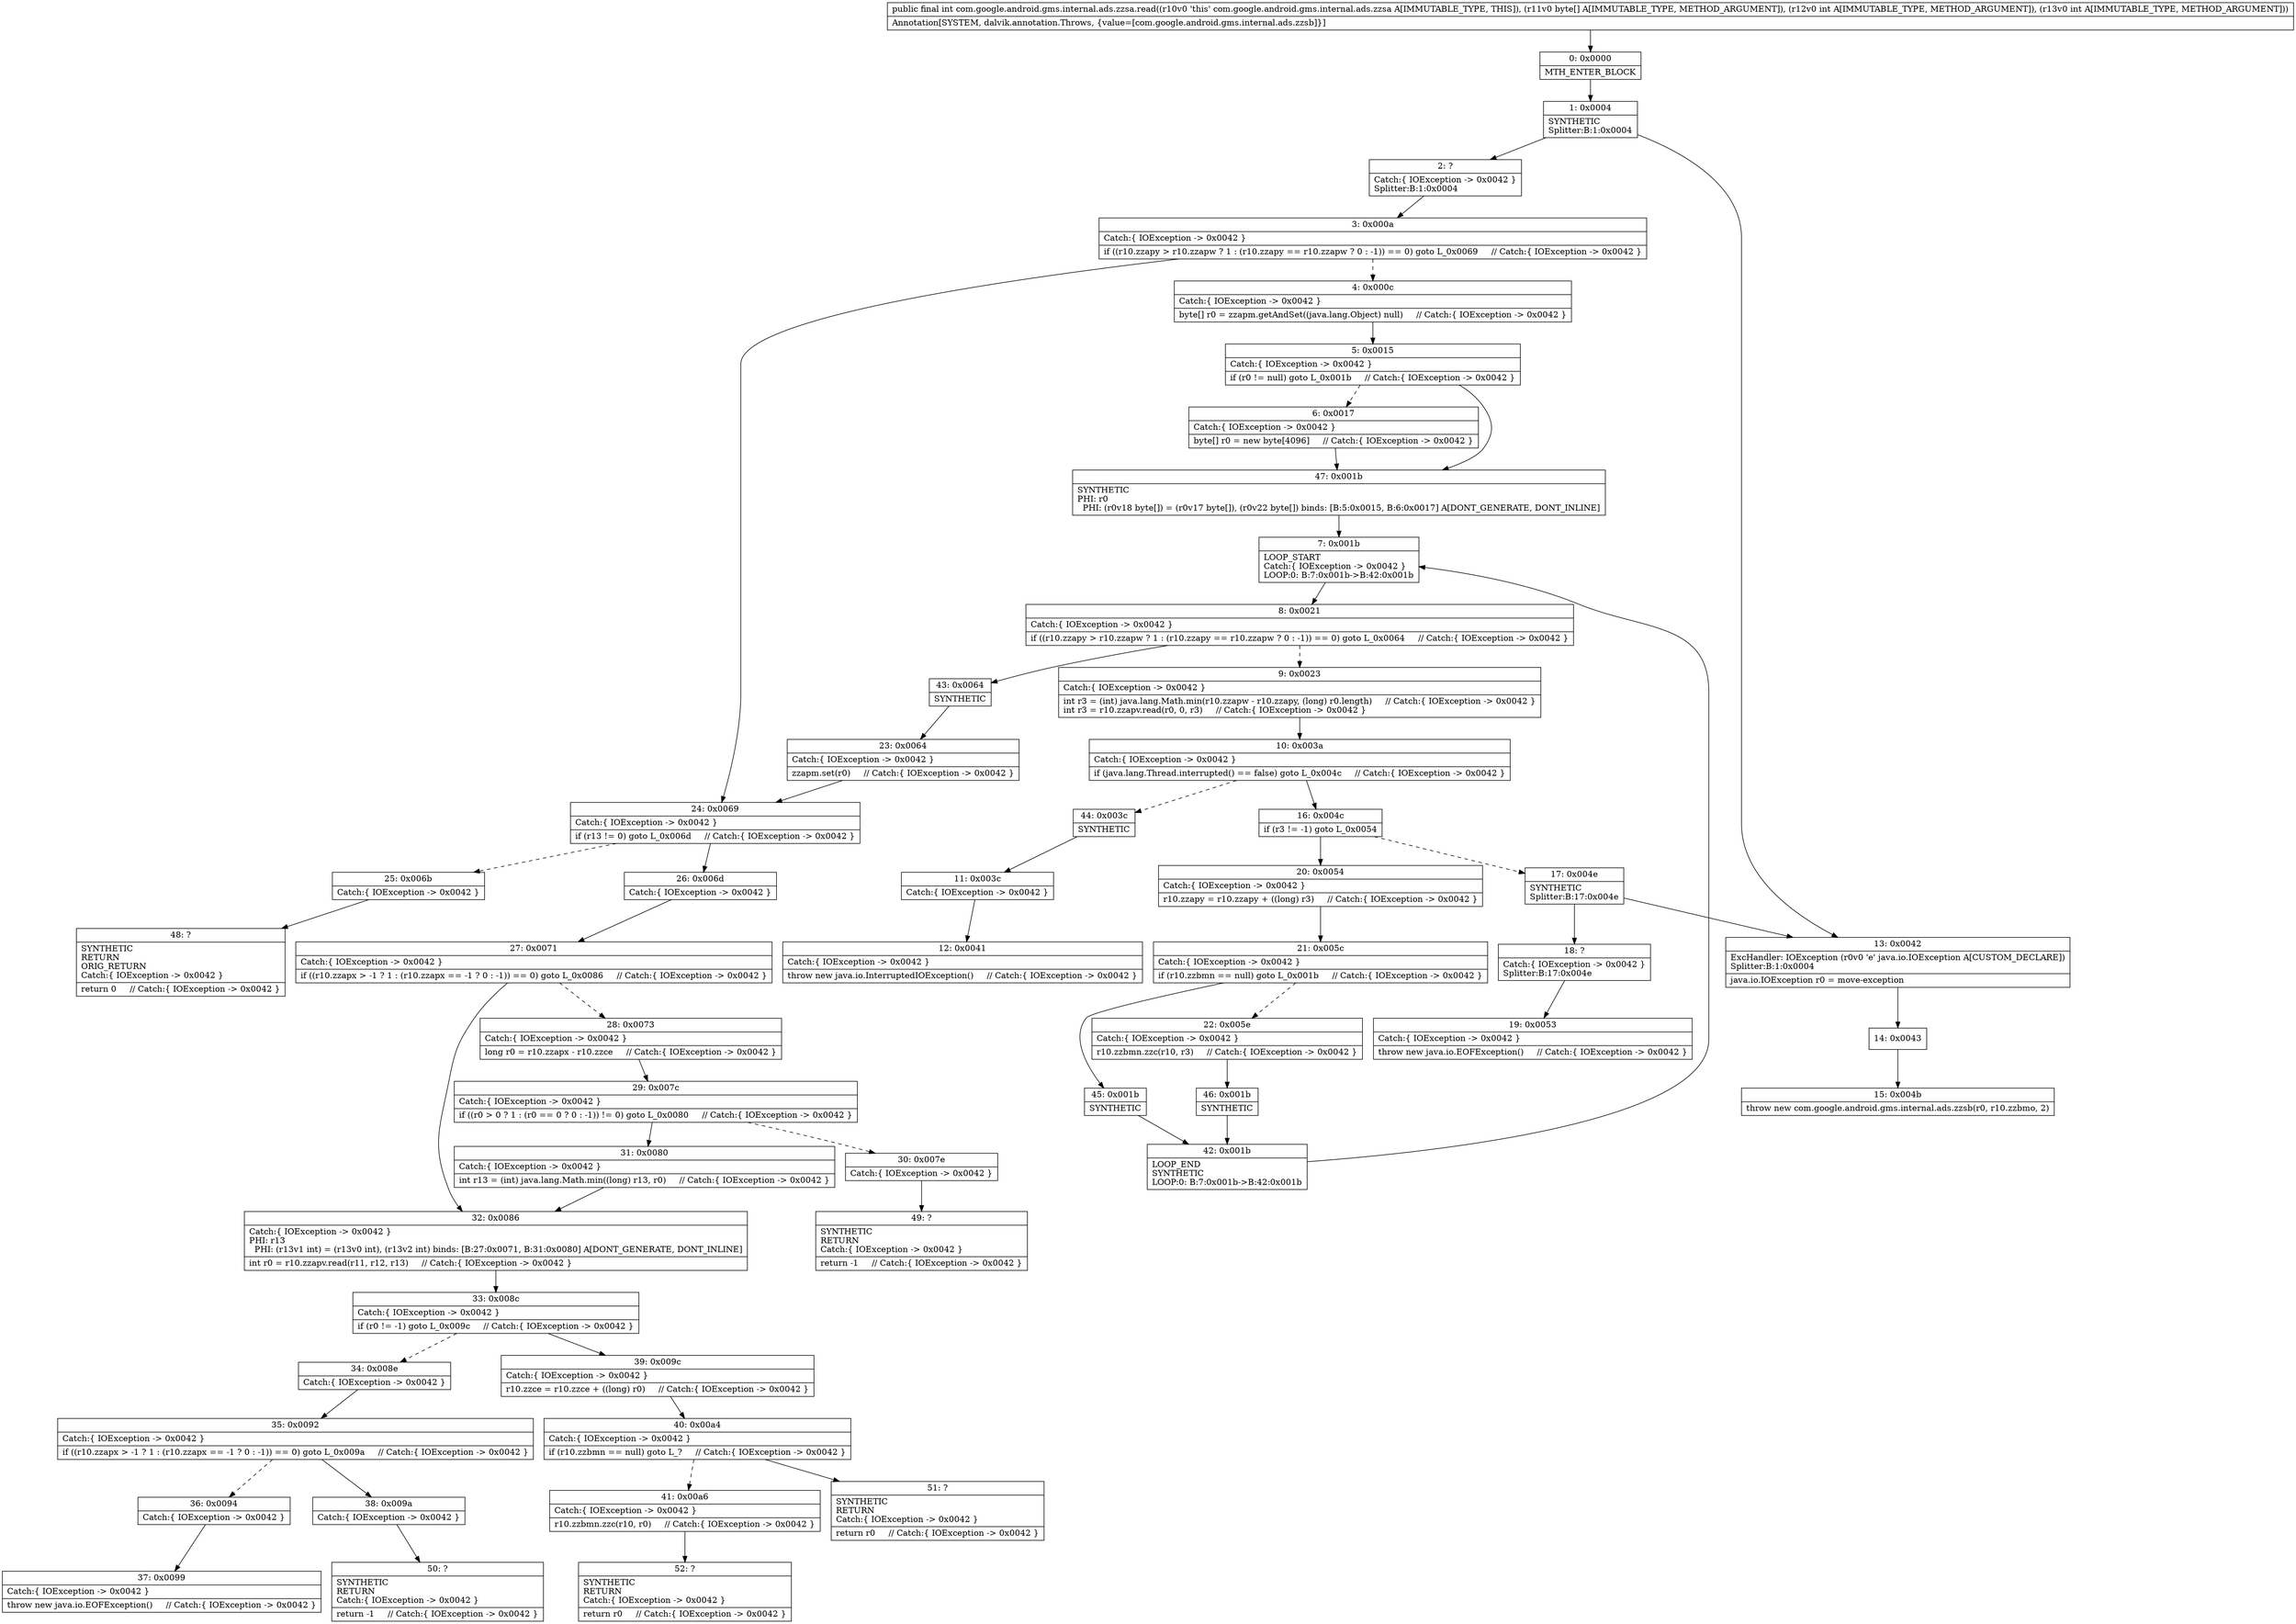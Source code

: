 digraph "CFG forcom.google.android.gms.internal.ads.zzsa.read([BII)I" {
Node_0 [shape=record,label="{0\:\ 0x0000|MTH_ENTER_BLOCK\l}"];
Node_1 [shape=record,label="{1\:\ 0x0004|SYNTHETIC\lSplitter:B:1:0x0004\l}"];
Node_2 [shape=record,label="{2\:\ ?|Catch:\{ IOException \-\> 0x0042 \}\lSplitter:B:1:0x0004\l}"];
Node_3 [shape=record,label="{3\:\ 0x000a|Catch:\{ IOException \-\> 0x0042 \}\l|if ((r10.zzapy \> r10.zzapw ? 1 : (r10.zzapy == r10.zzapw ? 0 : \-1)) == 0) goto L_0x0069     \/\/ Catch:\{ IOException \-\> 0x0042 \}\l}"];
Node_4 [shape=record,label="{4\:\ 0x000c|Catch:\{ IOException \-\> 0x0042 \}\l|byte[] r0 = zzapm.getAndSet((java.lang.Object) null)     \/\/ Catch:\{ IOException \-\> 0x0042 \}\l}"];
Node_5 [shape=record,label="{5\:\ 0x0015|Catch:\{ IOException \-\> 0x0042 \}\l|if (r0 != null) goto L_0x001b     \/\/ Catch:\{ IOException \-\> 0x0042 \}\l}"];
Node_6 [shape=record,label="{6\:\ 0x0017|Catch:\{ IOException \-\> 0x0042 \}\l|byte[] r0 = new byte[4096]     \/\/ Catch:\{ IOException \-\> 0x0042 \}\l}"];
Node_7 [shape=record,label="{7\:\ 0x001b|LOOP_START\lCatch:\{ IOException \-\> 0x0042 \}\lLOOP:0: B:7:0x001b\-\>B:42:0x001b\l}"];
Node_8 [shape=record,label="{8\:\ 0x0021|Catch:\{ IOException \-\> 0x0042 \}\l|if ((r10.zzapy \> r10.zzapw ? 1 : (r10.zzapy == r10.zzapw ? 0 : \-1)) == 0) goto L_0x0064     \/\/ Catch:\{ IOException \-\> 0x0042 \}\l}"];
Node_9 [shape=record,label="{9\:\ 0x0023|Catch:\{ IOException \-\> 0x0042 \}\l|int r3 = (int) java.lang.Math.min(r10.zzapw \- r10.zzapy, (long) r0.length)     \/\/ Catch:\{ IOException \-\> 0x0042 \}\lint r3 = r10.zzapv.read(r0, 0, r3)     \/\/ Catch:\{ IOException \-\> 0x0042 \}\l}"];
Node_10 [shape=record,label="{10\:\ 0x003a|Catch:\{ IOException \-\> 0x0042 \}\l|if (java.lang.Thread.interrupted() == false) goto L_0x004c     \/\/ Catch:\{ IOException \-\> 0x0042 \}\l}"];
Node_11 [shape=record,label="{11\:\ 0x003c|Catch:\{ IOException \-\> 0x0042 \}\l}"];
Node_12 [shape=record,label="{12\:\ 0x0041|Catch:\{ IOException \-\> 0x0042 \}\l|throw new java.io.InterruptedIOException()     \/\/ Catch:\{ IOException \-\> 0x0042 \}\l}"];
Node_13 [shape=record,label="{13\:\ 0x0042|ExcHandler: IOException (r0v0 'e' java.io.IOException A[CUSTOM_DECLARE])\lSplitter:B:1:0x0004\l|java.io.IOException r0 = move\-exception\l}"];
Node_14 [shape=record,label="{14\:\ 0x0043}"];
Node_15 [shape=record,label="{15\:\ 0x004b|throw new com.google.android.gms.internal.ads.zzsb(r0, r10.zzbmo, 2)\l}"];
Node_16 [shape=record,label="{16\:\ 0x004c|if (r3 != \-1) goto L_0x0054\l}"];
Node_17 [shape=record,label="{17\:\ 0x004e|SYNTHETIC\lSplitter:B:17:0x004e\l}"];
Node_18 [shape=record,label="{18\:\ ?|Catch:\{ IOException \-\> 0x0042 \}\lSplitter:B:17:0x004e\l}"];
Node_19 [shape=record,label="{19\:\ 0x0053|Catch:\{ IOException \-\> 0x0042 \}\l|throw new java.io.EOFException()     \/\/ Catch:\{ IOException \-\> 0x0042 \}\l}"];
Node_20 [shape=record,label="{20\:\ 0x0054|Catch:\{ IOException \-\> 0x0042 \}\l|r10.zzapy = r10.zzapy + ((long) r3)     \/\/ Catch:\{ IOException \-\> 0x0042 \}\l}"];
Node_21 [shape=record,label="{21\:\ 0x005c|Catch:\{ IOException \-\> 0x0042 \}\l|if (r10.zzbmn == null) goto L_0x001b     \/\/ Catch:\{ IOException \-\> 0x0042 \}\l}"];
Node_22 [shape=record,label="{22\:\ 0x005e|Catch:\{ IOException \-\> 0x0042 \}\l|r10.zzbmn.zzc(r10, r3)     \/\/ Catch:\{ IOException \-\> 0x0042 \}\l}"];
Node_23 [shape=record,label="{23\:\ 0x0064|Catch:\{ IOException \-\> 0x0042 \}\l|zzapm.set(r0)     \/\/ Catch:\{ IOException \-\> 0x0042 \}\l}"];
Node_24 [shape=record,label="{24\:\ 0x0069|Catch:\{ IOException \-\> 0x0042 \}\l|if (r13 != 0) goto L_0x006d     \/\/ Catch:\{ IOException \-\> 0x0042 \}\l}"];
Node_25 [shape=record,label="{25\:\ 0x006b|Catch:\{ IOException \-\> 0x0042 \}\l}"];
Node_26 [shape=record,label="{26\:\ 0x006d|Catch:\{ IOException \-\> 0x0042 \}\l}"];
Node_27 [shape=record,label="{27\:\ 0x0071|Catch:\{ IOException \-\> 0x0042 \}\l|if ((r10.zzapx \> \-1 ? 1 : (r10.zzapx == \-1 ? 0 : \-1)) == 0) goto L_0x0086     \/\/ Catch:\{ IOException \-\> 0x0042 \}\l}"];
Node_28 [shape=record,label="{28\:\ 0x0073|Catch:\{ IOException \-\> 0x0042 \}\l|long r0 = r10.zzapx \- r10.zzce     \/\/ Catch:\{ IOException \-\> 0x0042 \}\l}"];
Node_29 [shape=record,label="{29\:\ 0x007c|Catch:\{ IOException \-\> 0x0042 \}\l|if ((r0 \> 0 ? 1 : (r0 == 0 ? 0 : \-1)) != 0) goto L_0x0080     \/\/ Catch:\{ IOException \-\> 0x0042 \}\l}"];
Node_30 [shape=record,label="{30\:\ 0x007e|Catch:\{ IOException \-\> 0x0042 \}\l}"];
Node_31 [shape=record,label="{31\:\ 0x0080|Catch:\{ IOException \-\> 0x0042 \}\l|int r13 = (int) java.lang.Math.min((long) r13, r0)     \/\/ Catch:\{ IOException \-\> 0x0042 \}\l}"];
Node_32 [shape=record,label="{32\:\ 0x0086|Catch:\{ IOException \-\> 0x0042 \}\lPHI: r13 \l  PHI: (r13v1 int) = (r13v0 int), (r13v2 int) binds: [B:27:0x0071, B:31:0x0080] A[DONT_GENERATE, DONT_INLINE]\l|int r0 = r10.zzapv.read(r11, r12, r13)     \/\/ Catch:\{ IOException \-\> 0x0042 \}\l}"];
Node_33 [shape=record,label="{33\:\ 0x008c|Catch:\{ IOException \-\> 0x0042 \}\l|if (r0 != \-1) goto L_0x009c     \/\/ Catch:\{ IOException \-\> 0x0042 \}\l}"];
Node_34 [shape=record,label="{34\:\ 0x008e|Catch:\{ IOException \-\> 0x0042 \}\l}"];
Node_35 [shape=record,label="{35\:\ 0x0092|Catch:\{ IOException \-\> 0x0042 \}\l|if ((r10.zzapx \> \-1 ? 1 : (r10.zzapx == \-1 ? 0 : \-1)) == 0) goto L_0x009a     \/\/ Catch:\{ IOException \-\> 0x0042 \}\l}"];
Node_36 [shape=record,label="{36\:\ 0x0094|Catch:\{ IOException \-\> 0x0042 \}\l}"];
Node_37 [shape=record,label="{37\:\ 0x0099|Catch:\{ IOException \-\> 0x0042 \}\l|throw new java.io.EOFException()     \/\/ Catch:\{ IOException \-\> 0x0042 \}\l}"];
Node_38 [shape=record,label="{38\:\ 0x009a|Catch:\{ IOException \-\> 0x0042 \}\l}"];
Node_39 [shape=record,label="{39\:\ 0x009c|Catch:\{ IOException \-\> 0x0042 \}\l|r10.zzce = r10.zzce + ((long) r0)     \/\/ Catch:\{ IOException \-\> 0x0042 \}\l}"];
Node_40 [shape=record,label="{40\:\ 0x00a4|Catch:\{ IOException \-\> 0x0042 \}\l|if (r10.zzbmn == null) goto L_?     \/\/ Catch:\{ IOException \-\> 0x0042 \}\l}"];
Node_41 [shape=record,label="{41\:\ 0x00a6|Catch:\{ IOException \-\> 0x0042 \}\l|r10.zzbmn.zzc(r10, r0)     \/\/ Catch:\{ IOException \-\> 0x0042 \}\l}"];
Node_42 [shape=record,label="{42\:\ 0x001b|LOOP_END\lSYNTHETIC\lLOOP:0: B:7:0x001b\-\>B:42:0x001b\l}"];
Node_43 [shape=record,label="{43\:\ 0x0064|SYNTHETIC\l}"];
Node_44 [shape=record,label="{44\:\ 0x003c|SYNTHETIC\l}"];
Node_45 [shape=record,label="{45\:\ 0x001b|SYNTHETIC\l}"];
Node_46 [shape=record,label="{46\:\ 0x001b|SYNTHETIC\l}"];
Node_47 [shape=record,label="{47\:\ 0x001b|SYNTHETIC\lPHI: r0 \l  PHI: (r0v18 byte[]) = (r0v17 byte[]), (r0v22 byte[]) binds: [B:5:0x0015, B:6:0x0017] A[DONT_GENERATE, DONT_INLINE]\l}"];
Node_48 [shape=record,label="{48\:\ ?|SYNTHETIC\lRETURN\lORIG_RETURN\lCatch:\{ IOException \-\> 0x0042 \}\l|return 0     \/\/ Catch:\{ IOException \-\> 0x0042 \}\l}"];
Node_49 [shape=record,label="{49\:\ ?|SYNTHETIC\lRETURN\lCatch:\{ IOException \-\> 0x0042 \}\l|return \-1     \/\/ Catch:\{ IOException \-\> 0x0042 \}\l}"];
Node_50 [shape=record,label="{50\:\ ?|SYNTHETIC\lRETURN\lCatch:\{ IOException \-\> 0x0042 \}\l|return \-1     \/\/ Catch:\{ IOException \-\> 0x0042 \}\l}"];
Node_51 [shape=record,label="{51\:\ ?|SYNTHETIC\lRETURN\lCatch:\{ IOException \-\> 0x0042 \}\l|return r0     \/\/ Catch:\{ IOException \-\> 0x0042 \}\l}"];
Node_52 [shape=record,label="{52\:\ ?|SYNTHETIC\lRETURN\lCatch:\{ IOException \-\> 0x0042 \}\l|return r0     \/\/ Catch:\{ IOException \-\> 0x0042 \}\l}"];
MethodNode[shape=record,label="{public final int com.google.android.gms.internal.ads.zzsa.read((r10v0 'this' com.google.android.gms.internal.ads.zzsa A[IMMUTABLE_TYPE, THIS]), (r11v0 byte[] A[IMMUTABLE_TYPE, METHOD_ARGUMENT]), (r12v0 int A[IMMUTABLE_TYPE, METHOD_ARGUMENT]), (r13v0 int A[IMMUTABLE_TYPE, METHOD_ARGUMENT]))  | Annotation[SYSTEM, dalvik.annotation.Throws, \{value=[com.google.android.gms.internal.ads.zzsb]\}]\l}"];
MethodNode -> Node_0;
Node_0 -> Node_1;
Node_1 -> Node_2;
Node_1 -> Node_13;
Node_2 -> Node_3;
Node_3 -> Node_4[style=dashed];
Node_3 -> Node_24;
Node_4 -> Node_5;
Node_5 -> Node_6[style=dashed];
Node_5 -> Node_47;
Node_6 -> Node_47;
Node_7 -> Node_8;
Node_8 -> Node_9[style=dashed];
Node_8 -> Node_43;
Node_9 -> Node_10;
Node_10 -> Node_16;
Node_10 -> Node_44[style=dashed];
Node_11 -> Node_12;
Node_13 -> Node_14;
Node_14 -> Node_15;
Node_16 -> Node_17[style=dashed];
Node_16 -> Node_20;
Node_17 -> Node_18;
Node_17 -> Node_13;
Node_18 -> Node_19;
Node_20 -> Node_21;
Node_21 -> Node_22[style=dashed];
Node_21 -> Node_45;
Node_22 -> Node_46;
Node_23 -> Node_24;
Node_24 -> Node_25[style=dashed];
Node_24 -> Node_26;
Node_25 -> Node_48;
Node_26 -> Node_27;
Node_27 -> Node_28[style=dashed];
Node_27 -> Node_32;
Node_28 -> Node_29;
Node_29 -> Node_30[style=dashed];
Node_29 -> Node_31;
Node_30 -> Node_49;
Node_31 -> Node_32;
Node_32 -> Node_33;
Node_33 -> Node_34[style=dashed];
Node_33 -> Node_39;
Node_34 -> Node_35;
Node_35 -> Node_36[style=dashed];
Node_35 -> Node_38;
Node_36 -> Node_37;
Node_38 -> Node_50;
Node_39 -> Node_40;
Node_40 -> Node_41[style=dashed];
Node_40 -> Node_51;
Node_41 -> Node_52;
Node_42 -> Node_7;
Node_43 -> Node_23;
Node_44 -> Node_11;
Node_45 -> Node_42;
Node_46 -> Node_42;
Node_47 -> Node_7;
}

